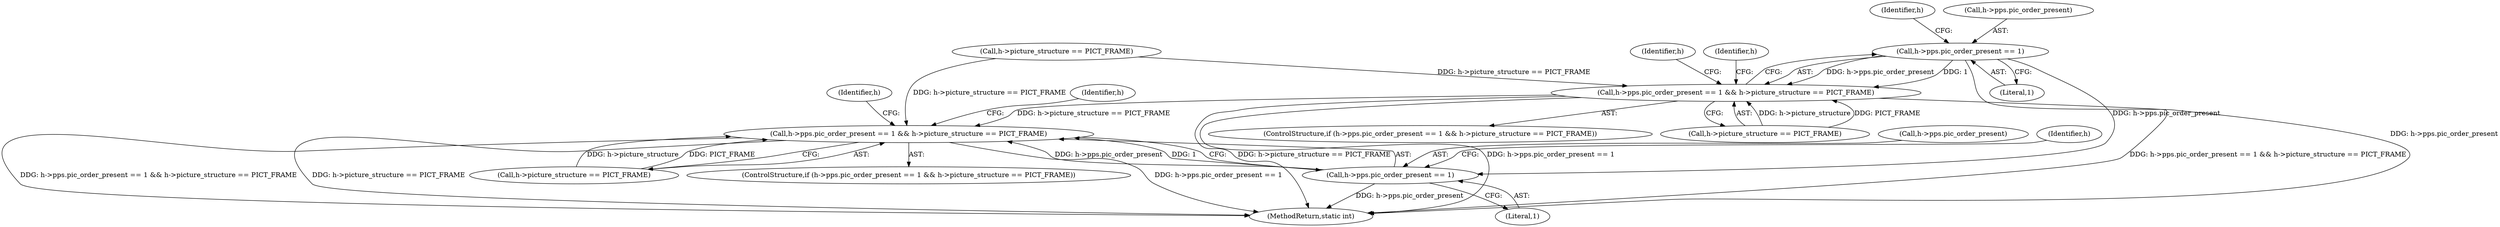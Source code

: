 digraph "0_FFmpeg_29ffeef5e73b8f41ff3a3f2242d356759c66f91f@pointer" {
"1002152" [label="(Call,h->pps.pic_order_present == 1)"];
"1002151" [label="(Call,h->pps.pic_order_present == 1 && h->picture_structure == PICT_FRAME)"];
"1002201" [label="(Call,h->pps.pic_order_present == 1 && h->picture_structure == PICT_FRAME)"];
"1002202" [label="(Call,h->pps.pic_order_present == 1)"];
"1002201" [label="(Call,h->pps.pic_order_present == 1 && h->picture_structure == PICT_FRAME)"];
"1002203" [label="(Call,h->pps.pic_order_present)"];
"1002150" [label="(ControlStructure,if (h->pps.pic_order_present == 1 && h->picture_structure == PICT_FRAME))"];
"1002211" [label="(Identifier,h)"];
"1002202" [label="(Call,h->pps.pic_order_present == 1)"];
"1002209" [label="(Call,h->picture_structure == PICT_FRAME)"];
"1002152" [label="(Call,h->pps.pic_order_present == 1)"];
"1002200" [label="(ControlStructure,if (h->pps.pic_order_present == 1 && h->picture_structure == PICT_FRAME))"];
"1002166" [label="(Identifier,h)"];
"1002158" [label="(Literal,1)"];
"1002066" [label="(Call,h->picture_structure == PICT_FRAME)"];
"1002217" [label="(Identifier,h)"];
"1002178" [label="(Identifier,h)"];
"1003435" [label="(MethodReturn,static int)"];
"1002208" [label="(Literal,1)"];
"1002226" [label="(Identifier,h)"];
"1002161" [label="(Identifier,h)"];
"1002151" [label="(Call,h->pps.pic_order_present == 1 && h->picture_structure == PICT_FRAME)"];
"1002159" [label="(Call,h->picture_structure == PICT_FRAME)"];
"1002153" [label="(Call,h->pps.pic_order_present)"];
"1002152" -> "1002151"  [label="AST: "];
"1002152" -> "1002158"  [label="CFG: "];
"1002153" -> "1002152"  [label="AST: "];
"1002158" -> "1002152"  [label="AST: "];
"1002161" -> "1002152"  [label="CFG: "];
"1002151" -> "1002152"  [label="CFG: "];
"1002152" -> "1003435"  [label="DDG: h->pps.pic_order_present"];
"1002152" -> "1002151"  [label="DDG: h->pps.pic_order_present"];
"1002152" -> "1002151"  [label="DDG: 1"];
"1002152" -> "1002202"  [label="DDG: h->pps.pic_order_present"];
"1002151" -> "1002150"  [label="AST: "];
"1002151" -> "1002159"  [label="CFG: "];
"1002159" -> "1002151"  [label="AST: "];
"1002166" -> "1002151"  [label="CFG: "];
"1002178" -> "1002151"  [label="CFG: "];
"1002151" -> "1003435"  [label="DDG: h->pps.pic_order_present == 1"];
"1002151" -> "1003435"  [label="DDG: h->pps.pic_order_present == 1 && h->picture_structure == PICT_FRAME"];
"1002151" -> "1003435"  [label="DDG: h->picture_structure == PICT_FRAME"];
"1002066" -> "1002151"  [label="DDG: h->picture_structure == PICT_FRAME"];
"1002159" -> "1002151"  [label="DDG: h->picture_structure"];
"1002159" -> "1002151"  [label="DDG: PICT_FRAME"];
"1002151" -> "1002201"  [label="DDG: h->picture_structure == PICT_FRAME"];
"1002201" -> "1002200"  [label="AST: "];
"1002201" -> "1002202"  [label="CFG: "];
"1002201" -> "1002209"  [label="CFG: "];
"1002202" -> "1002201"  [label="AST: "];
"1002209" -> "1002201"  [label="AST: "];
"1002217" -> "1002201"  [label="CFG: "];
"1002226" -> "1002201"  [label="CFG: "];
"1002201" -> "1003435"  [label="DDG: h->pps.pic_order_present == 1 && h->picture_structure == PICT_FRAME"];
"1002201" -> "1003435"  [label="DDG: h->picture_structure == PICT_FRAME"];
"1002201" -> "1003435"  [label="DDG: h->pps.pic_order_present == 1"];
"1002202" -> "1002201"  [label="DDG: h->pps.pic_order_present"];
"1002202" -> "1002201"  [label="DDG: 1"];
"1002066" -> "1002201"  [label="DDG: h->picture_structure == PICT_FRAME"];
"1002209" -> "1002201"  [label="DDG: h->picture_structure"];
"1002209" -> "1002201"  [label="DDG: PICT_FRAME"];
"1002202" -> "1002208"  [label="CFG: "];
"1002203" -> "1002202"  [label="AST: "];
"1002208" -> "1002202"  [label="AST: "];
"1002211" -> "1002202"  [label="CFG: "];
"1002202" -> "1003435"  [label="DDG: h->pps.pic_order_present"];
}
